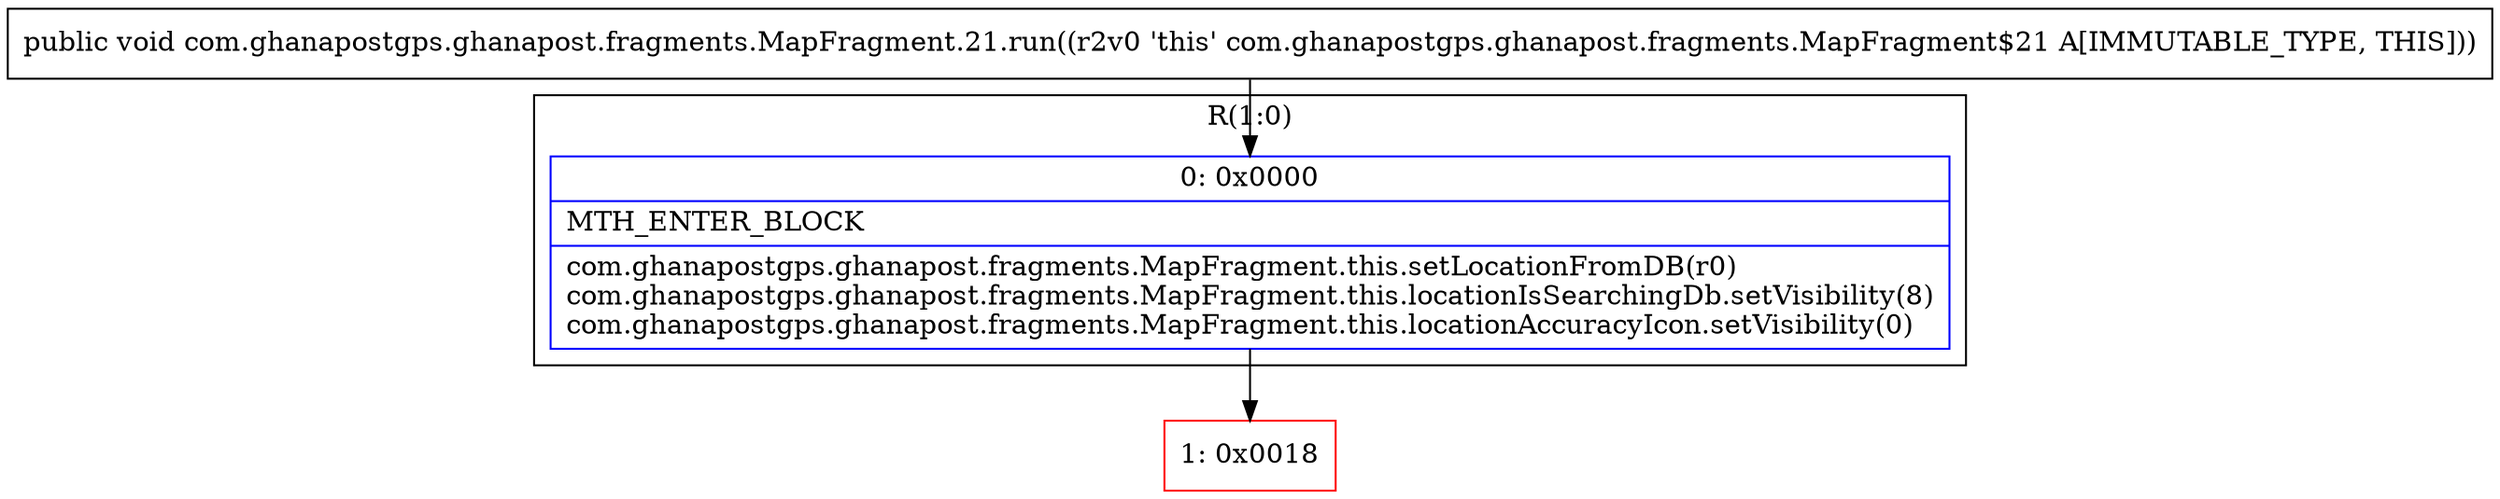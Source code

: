 digraph "CFG forcom.ghanapostgps.ghanapost.fragments.MapFragment.21.run()V" {
subgraph cluster_Region_2088500337 {
label = "R(1:0)";
node [shape=record,color=blue];
Node_0 [shape=record,label="{0\:\ 0x0000|MTH_ENTER_BLOCK\l|com.ghanapostgps.ghanapost.fragments.MapFragment.this.setLocationFromDB(r0)\lcom.ghanapostgps.ghanapost.fragments.MapFragment.this.locationIsSearchingDb.setVisibility(8)\lcom.ghanapostgps.ghanapost.fragments.MapFragment.this.locationAccuracyIcon.setVisibility(0)\l}"];
}
Node_1 [shape=record,color=red,label="{1\:\ 0x0018}"];
MethodNode[shape=record,label="{public void com.ghanapostgps.ghanapost.fragments.MapFragment.21.run((r2v0 'this' com.ghanapostgps.ghanapost.fragments.MapFragment$21 A[IMMUTABLE_TYPE, THIS])) }"];
MethodNode -> Node_0;
Node_0 -> Node_1;
}

